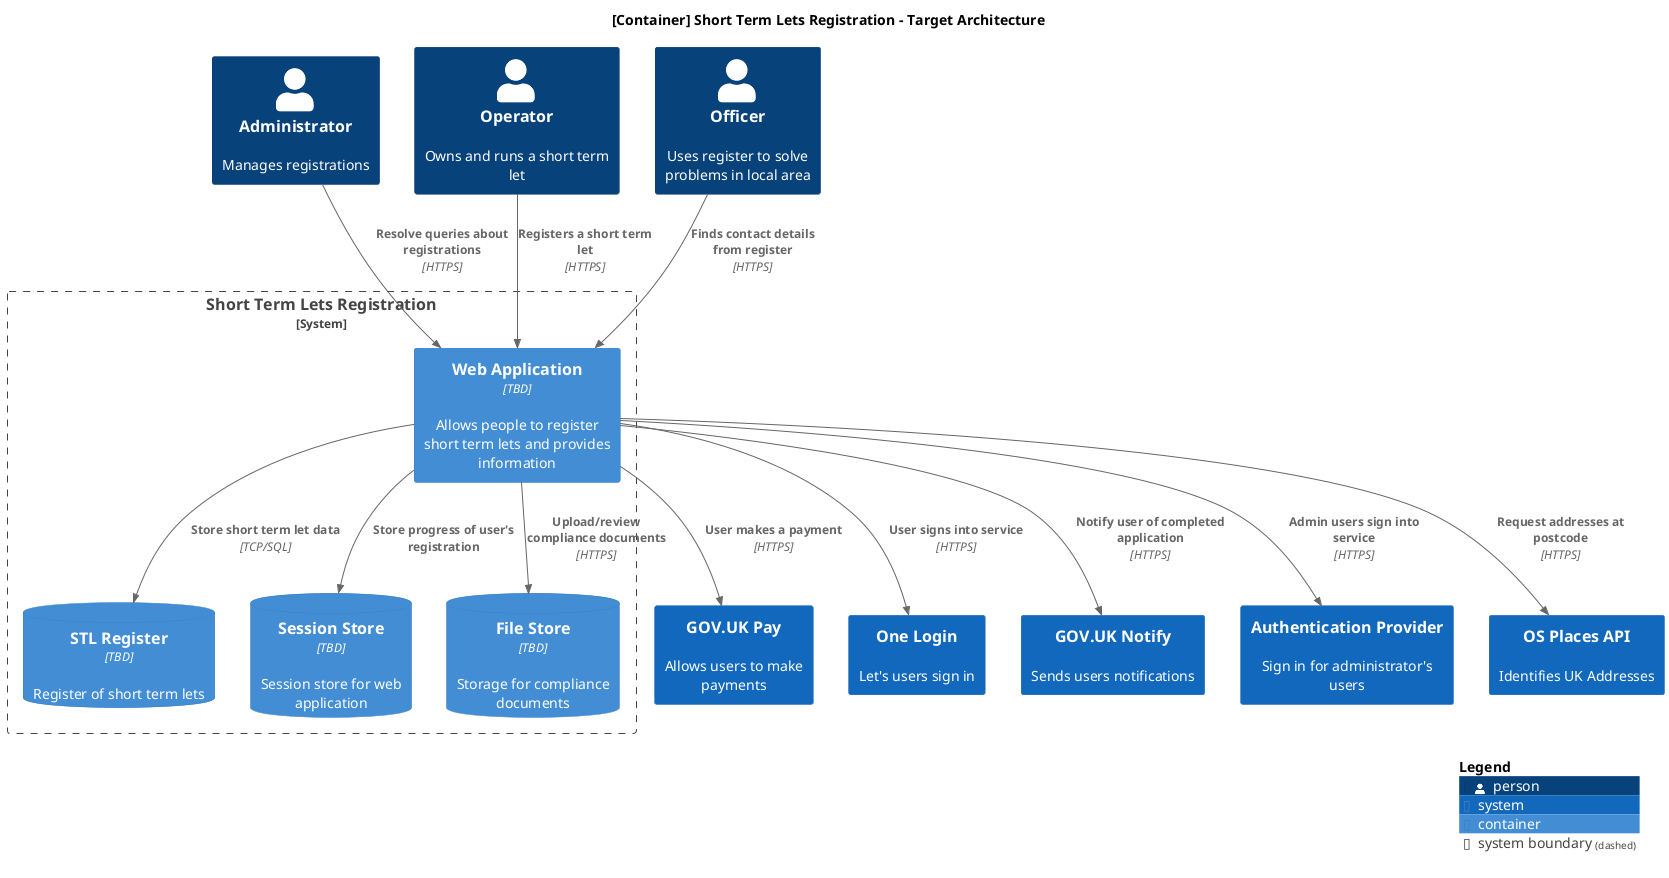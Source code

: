 @startuml
set separator none
title [Container] Short Term Lets Registration - Target Architecture

top to bottom direction

!include <C4/C4>
!include <C4/C4_Context>
!include <C4/C4_Container>

Person(Administrator, "Administrator", $descr="Manages registrations", $tags="", $link="")
Person(Operator, "Operator", $descr="Owns and runs a short term let", $tags="", $link="")
Person(Officer, "Officer", $descr="Uses register to solve problems in local area", $tags="", $link="")
System(GOVUKPay, "GOV.UK Pay", $descr="Allows users to make payments", $tags="", $link="")
System(OneLogin, "One Login", $descr="Let's users sign in", $tags="", $link="")
System(GOVUKNotify, "GOV.UK Notify", $descr="Sends users notifications", $tags="", $link="")
System(AuthenticationProvider, "Authentication Provider", $descr="Sign in for administrator's users", $tags="", $link="")
System(OSPlacesAPI, "OS Places API", $descr="Identifies UK Addresses", $tags="", $link="")

System_Boundary("ShortTermLetsRegistration_boundary", "Short Term Lets Registration", $tags="") {
  Container(ShortTermLetsRegistration.WebApplication, "Web Application", $techn="TBD", $descr="Allows people to register short term lets and provides information", $tags="", $link="")
  ContainerDb(ShortTermLetsRegistration.STLRegister, "STL Register", $techn="TBD", $descr="Register of short term lets", $tags="", $link="")
  ContainerDb(ShortTermLetsRegistration.SessionStore, "Session Store", $techn="TBD", $descr="Session store for web application", $tags="", $link="")
  ContainerDb(ShortTermLetsRegistration.FileStore, "File Store", $techn="TBD", $descr="Storage for compliance documents", $tags="", $link="")
}

Rel(Operator, ShortTermLetsRegistration.WebApplication, "Registers a short term let", $techn="HTTPS", $tags="", $link="")
Rel(Administrator, ShortTermLetsRegistration.WebApplication, "Resolve queries about registrations", $techn="HTTPS", $tags="", $link="")
Rel(Officer, ShortTermLetsRegistration.WebApplication, "Finds contact details from register", $techn="HTTPS", $tags="", $link="")
Rel(ShortTermLetsRegistration.WebApplication, ShortTermLetsRegistration.STLRegister, "Store short term let data", $techn="TCP/SQL", $tags="", $link="")
Rel(ShortTermLetsRegistration.WebApplication, GOVUKPay, "User makes a payment", $techn="HTTPS", $tags="", $link="")
Rel(ShortTermLetsRegistration.WebApplication, OneLogin, "User signs into service", $techn="HTTPS", $tags="", $link="")
Rel(ShortTermLetsRegistration.WebApplication, AuthenticationProvider, "Admin users sign into service", $techn="HTTPS", $tags="", $link="")
Rel(ShortTermLetsRegistration.WebApplication, GOVUKNotify, "Notify user of completed application", $techn="HTTPS", $tags="", $link="")
Rel(ShortTermLetsRegistration.WebApplication, ShortTermLetsRegistration.SessionStore, "Store progress of user's registration", $techn="", $tags="", $link="")
Rel(ShortTermLetsRegistration.WebApplication, ShortTermLetsRegistration.FileStore, "Upload/review compliance documents", $techn="HTTPS", $tags="", $link="")
Rel(ShortTermLetsRegistration.WebApplication, OSPlacesAPI, "Request addresses at postcode", $techn="HTTPS", $tags="", $link="")

SHOW_LEGEND(true)
@enduml